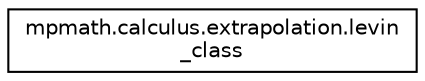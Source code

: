 digraph "Graphical Class Hierarchy"
{
 // LATEX_PDF_SIZE
  edge [fontname="Helvetica",fontsize="10",labelfontname="Helvetica",labelfontsize="10"];
  node [fontname="Helvetica",fontsize="10",shape=record];
  rankdir="LR";
  Node0 [label="mpmath.calculus.extrapolation.levin\l_class",height=0.2,width=0.4,color="black", fillcolor="white", style="filled",URL="$classmpmath_1_1calculus_1_1extrapolation_1_1levin__class.html",tooltip=" "];
}
